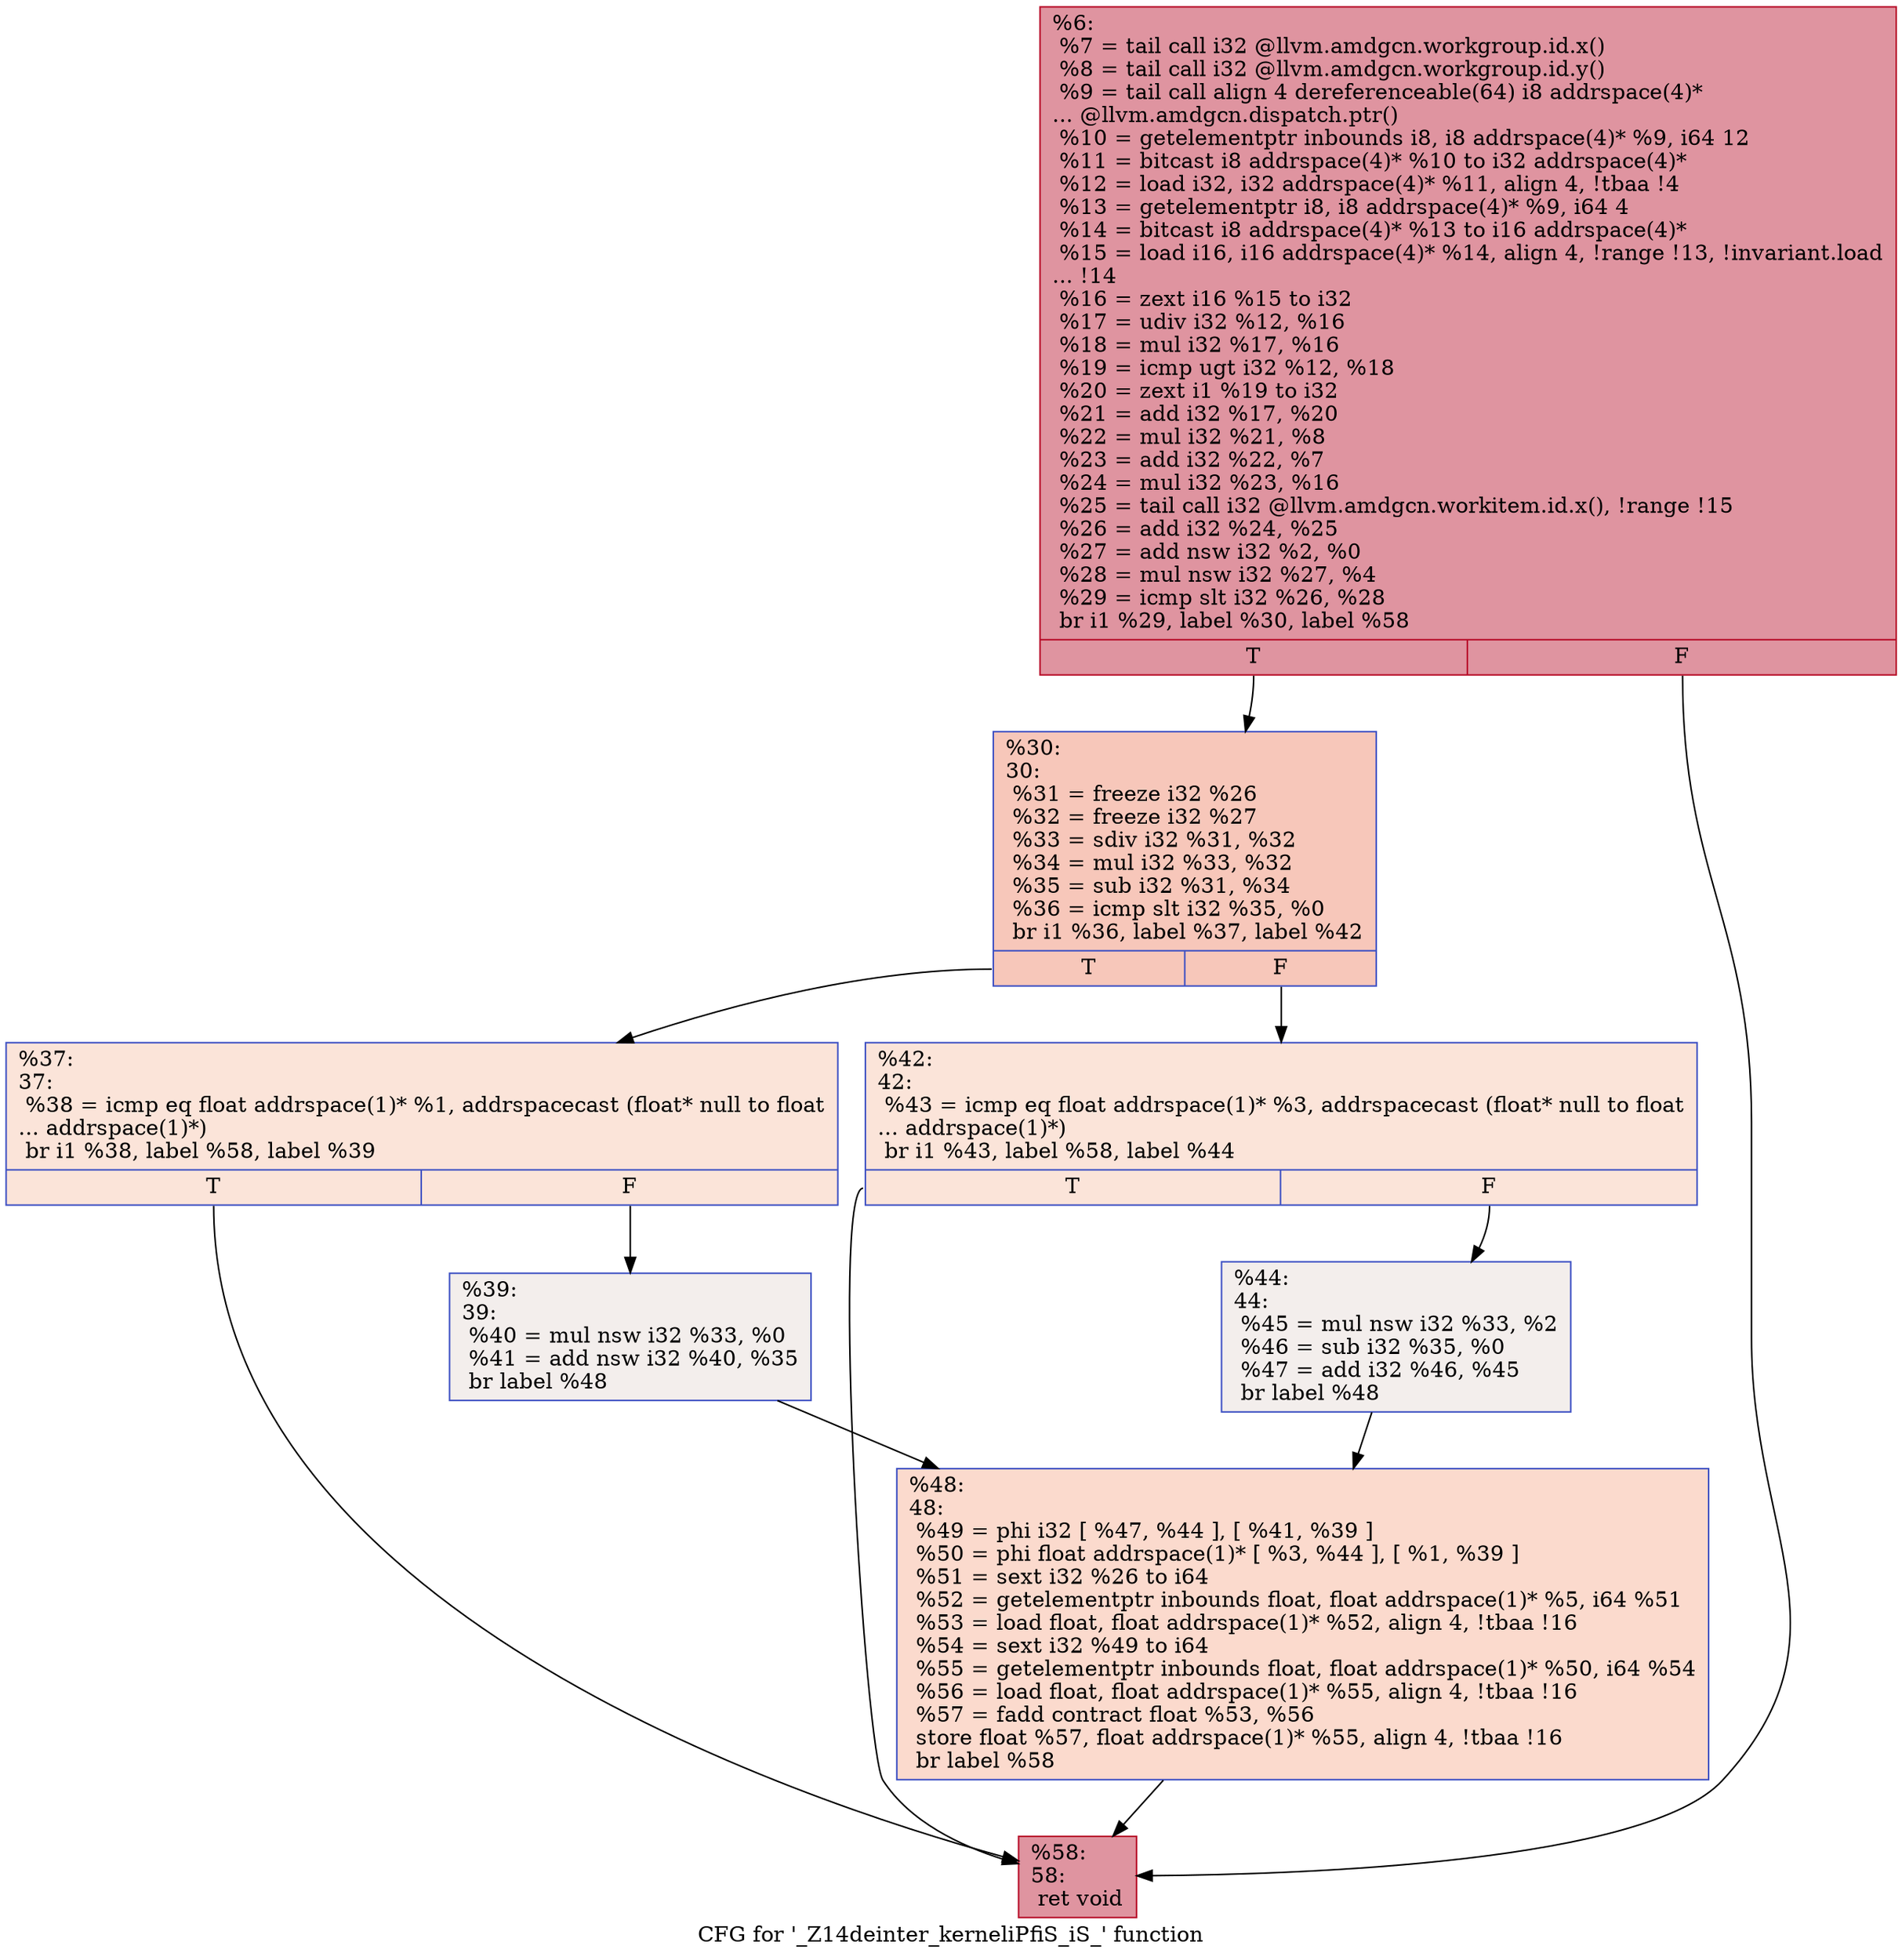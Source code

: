 digraph "CFG for '_Z14deinter_kerneliPfiS_iS_' function" {
	label="CFG for '_Z14deinter_kerneliPfiS_iS_' function";

	Node0x56da940 [shape=record,color="#b70d28ff", style=filled, fillcolor="#b70d2870",label="{%6:\l  %7 = tail call i32 @llvm.amdgcn.workgroup.id.x()\l  %8 = tail call i32 @llvm.amdgcn.workgroup.id.y()\l  %9 = tail call align 4 dereferenceable(64) i8 addrspace(4)*\l... @llvm.amdgcn.dispatch.ptr()\l  %10 = getelementptr inbounds i8, i8 addrspace(4)* %9, i64 12\l  %11 = bitcast i8 addrspace(4)* %10 to i32 addrspace(4)*\l  %12 = load i32, i32 addrspace(4)* %11, align 4, !tbaa !4\l  %13 = getelementptr i8, i8 addrspace(4)* %9, i64 4\l  %14 = bitcast i8 addrspace(4)* %13 to i16 addrspace(4)*\l  %15 = load i16, i16 addrspace(4)* %14, align 4, !range !13, !invariant.load\l... !14\l  %16 = zext i16 %15 to i32\l  %17 = udiv i32 %12, %16\l  %18 = mul i32 %17, %16\l  %19 = icmp ugt i32 %12, %18\l  %20 = zext i1 %19 to i32\l  %21 = add i32 %17, %20\l  %22 = mul i32 %21, %8\l  %23 = add i32 %22, %7\l  %24 = mul i32 %23, %16\l  %25 = tail call i32 @llvm.amdgcn.workitem.id.x(), !range !15\l  %26 = add i32 %24, %25\l  %27 = add nsw i32 %2, %0\l  %28 = mul nsw i32 %27, %4\l  %29 = icmp slt i32 %26, %28\l  br i1 %29, label %30, label %58\l|{<s0>T|<s1>F}}"];
	Node0x56da940:s0 -> Node0x56dd240;
	Node0x56da940:s1 -> Node0x56dd2d0;
	Node0x56dd240 [shape=record,color="#3d50c3ff", style=filled, fillcolor="#ec7f6370",label="{%30:\l30:                                               \l  %31 = freeze i32 %26\l  %32 = freeze i32 %27\l  %33 = sdiv i32 %31, %32\l  %34 = mul i32 %33, %32\l  %35 = sub i32 %31, %34\l  %36 = icmp slt i32 %35, %0\l  br i1 %36, label %37, label %42\l|{<s0>T|<s1>F}}"];
	Node0x56dd240:s0 -> Node0x56dc890;
	Node0x56dd240:s1 -> Node0x56dd8b0;
	Node0x56dc890 [shape=record,color="#3d50c3ff", style=filled, fillcolor="#f5c1a970",label="{%37:\l37:                                               \l  %38 = icmp eq float addrspace(1)* %1, addrspacecast (float* null to float\l... addrspace(1)*)\l  br i1 %38, label %58, label %39\l|{<s0>T|<s1>F}}"];
	Node0x56dc890:s0 -> Node0x56dd2d0;
	Node0x56dc890:s1 -> Node0x56de0a0;
	Node0x56de0a0 [shape=record,color="#3d50c3ff", style=filled, fillcolor="#e3d9d370",label="{%39:\l39:                                               \l  %40 = mul nsw i32 %33, %0\l  %41 = add nsw i32 %40, %35\l  br label %48\l}"];
	Node0x56de0a0 -> Node0x56de300;
	Node0x56dd8b0 [shape=record,color="#3d50c3ff", style=filled, fillcolor="#f5c1a970",label="{%42:\l42:                                               \l  %43 = icmp eq float addrspace(1)* %3, addrspacecast (float* null to float\l... addrspace(1)*)\l  br i1 %43, label %58, label %44\l|{<s0>T|<s1>F}}"];
	Node0x56dd8b0:s0 -> Node0x56dd2d0;
	Node0x56dd8b0:s1 -> Node0x56de450;
	Node0x56de450 [shape=record,color="#3d50c3ff", style=filled, fillcolor="#e3d9d370",label="{%44:\l44:                                               \l  %45 = mul nsw i32 %33, %2\l  %46 = sub i32 %35, %0\l  %47 = add i32 %46, %45\l  br label %48\l}"];
	Node0x56de450 -> Node0x56de300;
	Node0x56de300 [shape=record,color="#3d50c3ff", style=filled, fillcolor="#f7ac8e70",label="{%48:\l48:                                               \l  %49 = phi i32 [ %47, %44 ], [ %41, %39 ]\l  %50 = phi float addrspace(1)* [ %3, %44 ], [ %1, %39 ]\l  %51 = sext i32 %26 to i64\l  %52 = getelementptr inbounds float, float addrspace(1)* %5, i64 %51\l  %53 = load float, float addrspace(1)* %52, align 4, !tbaa !16\l  %54 = sext i32 %49 to i64\l  %55 = getelementptr inbounds float, float addrspace(1)* %50, i64 %54\l  %56 = load float, float addrspace(1)* %55, align 4, !tbaa !16\l  %57 = fadd contract float %53, %56\l  store float %57, float addrspace(1)* %55, align 4, !tbaa !16\l  br label %58\l}"];
	Node0x56de300 -> Node0x56dd2d0;
	Node0x56dd2d0 [shape=record,color="#b70d28ff", style=filled, fillcolor="#b70d2870",label="{%58:\l58:                                               \l  ret void\l}"];
}
